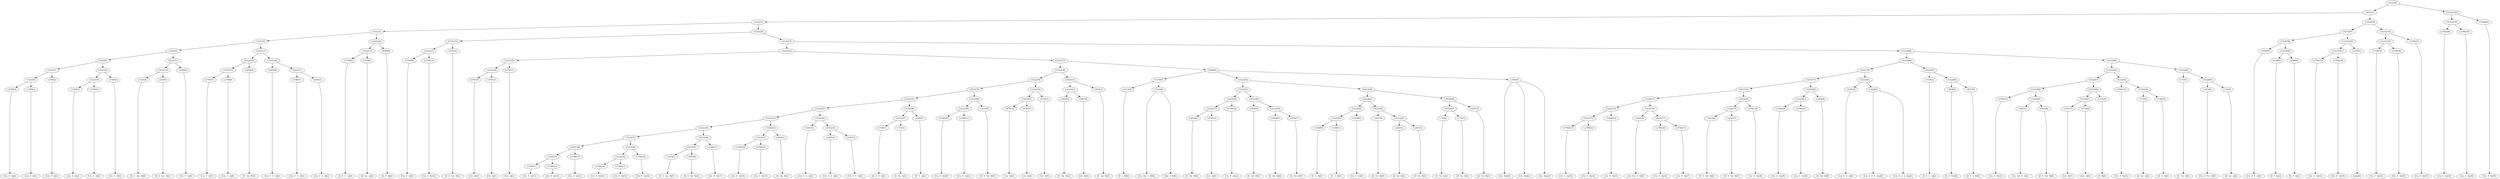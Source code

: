 digraph sample{
"L2784(0)"->"[Cis  E  A](0)"
"L2784(1)"->"[Cis  E  A](1)"
"L5222(8)"->"L2784(0)"
"L5222(8)"->"L2784(1)"
"L2784(2)"->"[Cis  E  A](2)"
"L5222(7)"->"L5222(8)"
"L5222(7)"->"L2784(2)"
"L2784(3)"->"[Cis  E  A](3)"
"L2784(4)"->"[Cis  E  A](4)"
"L5222(10)"->"L2784(3)"
"L5222(10)"->"L2784(4)"
"L2784(5)"->"[Cis  E  A](5)"
"L5222(9)"->"L5222(10)"
"L5222(9)"->"L2784(5)"
"L5222(6)"->"L5222(7)"
"L5222(6)"->"L5222(9)"
"L1610(0)"->"[D  E  Gis  B](0)"
"L1610(1)"->"[D  E  Gis  B](1)"
"L5222(12)"->"L1610(0)"
"L5222(12)"->"L1610(1)"
"L2784(6)"->"[Cis  E  A](6)"
"L5222(11)"->"L5222(12)"
"L5222(11)"->"L2784(6)"
"L5222(5)"->"L5222(6)"
"L5222(5)"->"L5222(11)"
"L2784(7)"->"[Cis  E  A](7)"
"L2784(8)"->"[Cis  E  A](8)"
"L5222(15)"->"L2784(7)"
"L5222(15)"->"L2784(8)"
"L2854(0)"->"[E  Gis  B](0)"
"L5222(14)"->"L5222(15)"
"L5222(14)"->"L2854(0)"
"L4365(0)"->"[Cis  E  G  A](0)"
"L4365(1)"->"[Cis  E  G  A](1)"
"L4365(2)"->"[Cis  E  G  A](2)"
"L5222(17)"->"L4365(1)"
"L5222(17)"->"L4365(2)"
"L5222(16)"->"L4365(0)"
"L5222(16)"->"L5222(17)"
"L5222(13)"->"L5222(14)"
"L5222(13)"->"L5222(16)"
"L5222(4)"->"L5222(5)"
"L5222(4)"->"L5222(13)"
"L3730(0)"->"[D  E  G  A](0)"
"L710(0)"->"[D  Fis  A](0)"
"L5222(19)"->"L3730(0)"
"L5222(19)"->"L710(0)"
"L4388(0)"->"[D  F  A](0)"
"L5222(18)"->"L5222(19)"
"L5222(18)"->"L4388(0)"
"L5222(3)"->"L5222(4)"
"L5222(3)"->"L5222(18)"
"L2784(9)"->"[Cis  E  A](9)"
"L2784(10)"->"[Cis  E  A](10)"
"L5222(22)"->"L2784(9)"
"L5222(22)"->"L2784(10)"
"L1610(2)"->"[D  E  Gis  B](2)"
"L5222(21)"->"L5222(22)"
"L5222(21)"->"L1610(2)"
"L4781(0)"->"[Cis  A](0)"
"L4781(1)"->"[Cis  A](1)"
"L5222(26)"->"L4781(0)"
"L5222(26)"->"L4781(1)"
"L4781(2)"->"[Cis  A](2)"
"L5222(25)"->"L5222(26)"
"L5222(25)"->"L4781(2)"
"L2784(11)"->"[Cis  E  A](11)"
"L2784(12)"->"[Cis  E  A](12)"
"L5222(37)"->"L2784(11)"
"L5222(37)"->"L2784(12)"
"L2784(13)"->"[Cis  E  A](13)"
"L5222(36)"->"L5222(37)"
"L5222(36)"->"L2784(13)"
"L2784(14)"->"[Cis  E  A](14)"
"L2784(15)"->"[Cis  E  A](15)"
"L5222(39)"->"L2784(14)"
"L5222(39)"->"L2784(15)"
"L2784(16)"->"[Cis  E  A](16)"
"L5222(38)"->"L5222(39)"
"L5222(38)"->"L2784(16)"
"L5222(35)"->"L5222(36)"
"L5222(35)"->"L5222(38)"
"L1610(3)"->"[D  E  Gis  B](3)"
"L1610(4)"->"[D  E  Gis  B](4)"
"L5222(41)"->"L1610(3)"
"L5222(41)"->"L1610(4)"
"L2784(17)"->"[Cis  E  A](17)"
"L5222(40)"->"L5222(41)"
"L5222(40)"->"L2784(17)"
"L5222(34)"->"L5222(35)"
"L5222(34)"->"L5222(40)"
"L2784(18)"->"[Cis  E  A](18)"
"L2784(19)"->"[Cis  E  A](19)"
"L5222(43)"->"L2784(18)"
"L5222(43)"->"L2784(19)"
"L2854(1)"->"[E  Gis  B](1)"
"L5222(42)"->"L5222(43)"
"L5222(42)"->"L2854(1)"
"L5222(33)"->"L5222(34)"
"L5222(33)"->"L5222(42)"
"L4365(3)"->"[Cis  E  G  A](3)"
"L4365(4)"->"[Cis  E  G  A](4)"
"L4365(5)"->"[Cis  E  G  A](5)"
"L5222(45)"->"L4365(4)"
"L5222(45)"->"L4365(5)"
"L5222(44)"->"L4365(3)"
"L5222(44)"->"L5222(45)"
"L5222(32)"->"L5222(33)"
"L5222(32)"->"L5222(44)"
"L3730(1)"->"[D  E  G  A](1)"
"L710(1)"->"[D  Fis  A](1)"
"L5222(47)"->"L3730(1)"
"L5222(47)"->"L710(1)"
"L4388(1)"->"[D  F  A](1)"
"L5222(46)"->"L5222(47)"
"L5222(46)"->"L4388(1)"
"L5222(31)"->"L5222(32)"
"L5222(31)"->"L5222(46)"
"L2784(20)"->"[Cis  E  A](20)"
"L2784(21)"->"[Cis  E  A](21)"
"L5222(49)"->"L2784(20)"
"L5222(49)"->"L2784(21)"
"L1610(5)"->"[D  E  Gis  B](5)"
"L5222(48)"->"L5222(49)"
"L5222(48)"->"L1610(5)"
"L5222(30)"->"L5222(31)"
"L5222(30)"->"L5222(48)"
"L4781(3)"->"[Cis  A](3)"
"L4781(4)"->"[Cis  A](4)"
"L5222(51)"->"L4781(3)"
"L5222(51)"->"L4781(4)"
"L4781(5)"->"[Cis  A](5)"
"L5222(50)"->"L5222(51)"
"L5222(50)"->"L4781(5)"
"L5222(29)"->"L5222(30)"
"L5222(29)"->"L5222(50)"
"L2854(2)"->"[E  Gis  B](2)"
"L3907(0)"->"[Gis  B](0)"
"L5222(53)"->"L2854(2)"
"L5222(53)"->"L3907(0)"
"L2854(3)"->"[E  Gis  B](3)"
"L5222(52)"->"L5222(53)"
"L5222(52)"->"L2854(3)"
"L5222(28)"->"L5222(29)"
"L5222(28)"->"L5222(52)"
"L5152(0)"->"[E  A  B](0)"
"L5162(0)"->"[Cis  Dis  A  B](0)"
"L5162(0)"->"[Dis  A  B](0)"
"L5179(0)"->"L5152(0)"
"L5179(0)"->"L5162(0)"
"L2854(4)"->"[E  Gis  B](4)"
"L4781(6)"->"[Cis  A](6)"
"L5222(57)"->"L2854(4)"
"L5222(57)"->"L4781(6)"
"L2784(22)"->"[Cis  E  A](22)"
"L5222(56)"->"L5222(57)"
"L5222(56)"->"L2784(22)"
"L2854(5)"->"[E  Gis  B](5)"
"L2854(6)"->"[E  Gis  B](6)"
"L2854(7)"->"[E  Gis  B](7)"
"L5222(59)"->"L2854(6)"
"L5222(59)"->"L2854(7)"
"L5222(58)"->"L2854(5)"
"L5222(58)"->"L5222(59)"
"L5222(55)"->"L5222(56)"
"L5222(55)"->"L5222(58)"
"L1300(0)"->"[E  G  B](0)"
"L1300(1)"->"[E  G  B](1)"
"L5222(63)"->"L1300(0)"
"L5222(63)"->"L1300(1)"
"L3258(0)"->"[Cis  E  G](0)"
"L5222(62)"->"L5222(63)"
"L5222(62)"->"L3258(0)"
"L2937(0)"->"[D  Fis  B](0)"
"L2937(1)"->"[D  Fis  B](1)"
"L2937(2)"->"[D  Fis  B](2)"
"L5222(65)"->"L2937(1)"
"L5222(65)"->"L2937(2)"
"L5222(64)"->"L2937(0)"
"L5222(64)"->"L5222(65)"
"L5222(61)"->"L5222(62)"
"L5222(61)"->"L5222(64)"
"L710(2)"->"[D  Fis  A](2)"
"L710(3)"->"[D  Fis  A](3)"
"L5222(67)"->"L710(2)"
"L5222(67)"->"L710(3)"
"L2937(3)"->"[D  Fis  B](3)"
"L5222(66)"->"L5222(67)"
"L5222(66)"->"L2937(3)"
"L5222(60)"->"L5222(61)"
"L5222(60)"->"L5222(66)"
"L5222(54)"->"L5222(55)"
"L5222(54)"->"L5222(60)"
"L-901(0)"->"[Cis  Dis](0)"
"L-901(0)"->"[Cis  Dis](1)"
"L-901(0)"->"[Cis  Dis](2)"
"L5094(0)"->"L5179(0)"
"L5094(0)"->"L5222(54)"
"L5094(0)"->"L-901(0)"
"L5222(27)"->"L5222(28)"
"L5222(27)"->"L5094(0)"
"L5222(24)"->"L5222(25)"
"L5222(24)"->"L5222(27)"
"L2784(23)"->"[Cis  E  A](23)"
"L2784(24)"->"[Cis  E  A](24)"
"L5222(75)"->"L2784(23)"
"L5222(75)"->"L2784(24)"
"L2784(25)"->"[Cis  E  A](25)"
"L5222(74)"->"L5222(75)"
"L5222(74)"->"L2784(25)"
"L2567(0)"->"[Cis  Dis  E  A](0)"
"L2784(26)"->"[Cis  E  A](26)"
"L2784(27)"->"[Cis  E  A](27)"
"L5222(77)"->"L2784(26)"
"L5222(77)"->"L2784(27)"
"L5222(76)"->"L2567(0)"
"L5222(76)"->"L5222(77)"
"L5222(73)"->"L5222(74)"
"L5222(73)"->"L5222(76)"
"L1610(6)"->"[D  E  Gis  B](6)"
"L1610(7)"->"[D  E  Gis  B](7)"
"L5222(79)"->"L1610(6)"
"L5222(79)"->"L1610(7)"
"L2784(28)"->"[Cis  E  A](28)"
"L5222(78)"->"L5222(79)"
"L5222(78)"->"L2784(28)"
"L5222(72)"->"L5222(73)"
"L5222(72)"->"L5222(78)"
"L2784(29)"->"[Cis  E  A](29)"
"L2784(30)"->"[Cis  E  A](30)"
"L5222(81)"->"L2784(29)"
"L5222(81)"->"L2784(30)"
"L2854(8)"->"[E  Gis  B](8)"
"L5222(80)"->"L5222(81)"
"L5222(80)"->"L2854(8)"
"L5222(71)"->"L5222(72)"
"L5222(71)"->"L5222(80)"
"L4365(6)"->"[Cis  E  G  A](6)"
"L1628(0)"->"[Cis  E  G  A  Ais](0)"
"L1628(0)"->"[Cis  E  G  A  Ais](1)"
"L5222(82)"->"L4365(6)"
"L5222(82)"->"L1628(0)"
"L5222(70)"->"L5222(71)"
"L5222(70)"->"L5222(82)"
"L3730(2)"->"[D  E  G  A](2)"
"L3828(0)"->"[D  E  Fis](0)"
"L4537(0)"->"[D  F  A  B](0)"
"L5222(84)"->"L3828(0)"
"L5222(84)"->"L4537(0)"
"L5222(83)"->"L3730(2)"
"L5222(83)"->"L5222(84)"
"L5222(69)"->"L5222(70)"
"L5222(69)"->"L5222(83)"
"L2784(31)"->"[Cis  E  A](31)"
"L2567(1)"->"[Cis  Dis  E  A](1)"
"L1610(8)"->"[D  E  Gis  B](8)"
"L5222(89)"->"L2567(1)"
"L5222(89)"->"L1610(8)"
"L5222(88)"->"L2784(31)"
"L5222(88)"->"L5222(89)"
"L4781(7)"->"[Cis  A](7)"
"L4734(0)"->"[Gis  A](0)"
"L5222(91)"->"L4781(7)"
"L5222(91)"->"L4734(0)"
"L3131(0)"->"[A  B](0)"
"L5222(90)"->"L5222(91)"
"L5222(90)"->"L3131(0)"
"L5222(87)"->"L5222(88)"
"L5222(87)"->"L5222(90)"
"L2784(32)"->"[Cis  E  A](32)"
"L710(4)"->"[D  Fis  A](4)"
"L1283(0)"->"[E  G  A](0)"
"L5222(93)"->"L710(4)"
"L5222(93)"->"L1283(0)"
"L5222(92)"->"L2784(32)"
"L5222(92)"->"L5222(93)"
"L5222(86)"->"L5222(87)"
"L5222(86)"->"L5222(92)"
"L710(5)"->"[D  Fis  A](5)"
"L1810(0)"->"[Cis  D  Fis  A](0)"
"L710(6)"->"[D  Fis  A](6)"
"L5222(95)"->"L1810(0)"
"L5222(95)"->"L710(6)"
"L5222(94)"->"L710(5)"
"L5222(94)"->"L5222(95)"
"L5222(85)"->"L5222(86)"
"L5222(85)"->"L5222(94)"
"L5222(68)"->"L5222(69)"
"L5222(68)"->"L5222(85)"
"L5222(23)"->"L5222(24)"
"L5222(23)"->"L5222(68)"
"L5222(20)"->"L5222(21)"
"L5222(20)"->"L5222(23)"
"L5222(2)"->"L5222(3)"
"L5222(2)"->"L5222(20)"
"L2526(0)"->"[Cis  D  F  A](0)"
"L4388(2)"->"[D  F  A](2)"
"L4388(3)"->"[D  F  A](3)"
"L5222(99)"->"L4388(2)"
"L5222(99)"->"L4388(3)"
"L5222(98)"->"L2526(0)"
"L5222(98)"->"L5222(99)"
"L2784(33)"->"[Cis  E  A](33)"
"L2784(34)"->"[Cis  E  A](34)"
"L5222(101)"->"L2784(33)"
"L5222(101)"->"L2784(34)"
"L2185(0)"->"[rest](0)"
"L5222(100)"->"L5222(101)"
"L5222(100)"->"L2185(0)"
"L5222(97)"->"L5222(98)"
"L5222(97)"->"L5222(100)"
"L2784(35)"->"[Cis  E  A](35)"
"L2784(36)"->"[Cis  E  A](36)"
"L5222(103)"->"L2784(35)"
"L5222(103)"->"L2784(36)"
"L2784(37)"->"[Cis  E  A](37)"
"L5222(102)"->"L5222(103)"
"L5222(102)"->"L2784(37)"
"L5222(96)"->"L5222(97)"
"L5222(96)"->"L5222(102)"
"L5222(1)"->"L5222(2)"
"L5222(1)"->"L5222(96)"
"L2784(38)"->"[Cis  E  A](38)"
"L2784(39)"->"[Cis  E  A](39)"
"L5222(105)"->"L2784(38)"
"L5222(105)"->"L2784(39)"
"L2784(40)"->"[Cis  E  A](40)"
"L5222(104)"->"L5222(105)"
"L5222(104)"->"L2784(40)"
"L5222(0)"->"L5222(1)"
"L5222(0)"->"L5222(104)"
{rank = min; "L5222(0)"}
{rank = same; "L5222(1)"; "L5222(104)";}
{rank = same; "L5222(2)"; "L5222(96)"; "L5222(105)"; "L2784(40)";}
{rank = same; "L5222(3)"; "L5222(20)"; "L5222(97)"; "L5222(102)"; "L2784(38)"; "L2784(39)";}
{rank = same; "L5222(4)"; "L5222(18)"; "L5222(21)"; "L5222(23)"; "L5222(98)"; "L5222(100)"; "L5222(103)"; "L2784(37)";}
{rank = same; "L5222(5)"; "L5222(13)"; "L5222(19)"; "L4388(0)"; "L5222(22)"; "L1610(2)"; "L5222(24)"; "L5222(68)"; "L2526(0)"; "L5222(99)"; "L5222(101)"; "L2185(0)"; "L2784(35)"; "L2784(36)";}
{rank = same; "L5222(6)"; "L5222(11)"; "L5222(14)"; "L5222(16)"; "L3730(0)"; "L710(0)"; "L2784(9)"; "L2784(10)"; "L5222(25)"; "L5222(27)"; "L5222(69)"; "L5222(85)"; "L4388(2)"; "L4388(3)"; "L2784(33)"; "L2784(34)";}
{rank = same; "L5222(7)"; "L5222(9)"; "L5222(12)"; "L2784(6)"; "L5222(15)"; "L2854(0)"; "L4365(0)"; "L5222(17)"; "L5222(26)"; "L4781(2)"; "L5222(28)"; "L5094(0)"; "L5222(70)"; "L5222(83)"; "L5222(86)"; "L5222(94)";}
{rank = same; "L5222(8)"; "L2784(2)"; "L5222(10)"; "L2784(5)"; "L1610(0)"; "L1610(1)"; "L2784(7)"; "L2784(8)"; "L4365(1)"; "L4365(2)"; "L4781(0)"; "L4781(1)"; "L5222(29)"; "L5222(52)"; "L5179(0)"; "L5222(54)"; "L-901(0)"; "L5222(71)"; "L5222(82)"; "L3730(2)"; "L5222(84)"; "L5222(87)"; "L5222(92)"; "L710(5)"; "L5222(95)";}
{rank = same; "L2784(0)"; "L2784(1)"; "L2784(3)"; "L2784(4)"; "L5222(30)"; "L5222(50)"; "L5222(53)"; "L2854(3)"; "L5152(0)"; "L5162(0)"; "L5222(55)"; "L5222(60)"; "L5222(72)"; "L5222(80)"; "L4365(6)"; "L1628(0)"; "L3828(0)"; "L4537(0)"; "L5222(88)"; "L5222(90)"; "L2784(32)"; "L5222(93)"; "L1810(0)"; "L710(6)";}
{rank = same; "L5222(31)"; "L5222(48)"; "L5222(51)"; "L4781(5)"; "L2854(2)"; "L3907(0)"; "L5222(56)"; "L5222(58)"; "L5222(61)"; "L5222(66)"; "L5222(73)"; "L5222(78)"; "L5222(81)"; "L2854(8)"; "L2784(31)"; "L5222(89)"; "L5222(91)"; "L3131(0)"; "L710(4)"; "L1283(0)";}
{rank = same; "L5222(32)"; "L5222(46)"; "L5222(49)"; "L1610(5)"; "L4781(3)"; "L4781(4)"; "L5222(57)"; "L2784(22)"; "L2854(5)"; "L5222(59)"; "L5222(62)"; "L5222(64)"; "L5222(67)"; "L2937(3)"; "L5222(74)"; "L5222(76)"; "L5222(79)"; "L2784(28)"; "L2784(29)"; "L2784(30)"; "L2567(1)"; "L1610(8)"; "L4781(7)"; "L4734(0)";}
{rank = same; "L5222(33)"; "L5222(44)"; "L5222(47)"; "L4388(1)"; "L2784(20)"; "L2784(21)"; "L2854(4)"; "L4781(6)"; "L2854(6)"; "L2854(7)"; "L5222(63)"; "L3258(0)"; "L2937(0)"; "L5222(65)"; "L710(2)"; "L710(3)"; "L5222(75)"; "L2784(25)"; "L2567(0)"; "L5222(77)"; "L1610(6)"; "L1610(7)";}
{rank = same; "L5222(34)"; "L5222(42)"; "L4365(3)"; "L5222(45)"; "L3730(1)"; "L710(1)"; "L1300(0)"; "L1300(1)"; "L2937(1)"; "L2937(2)"; "L2784(23)"; "L2784(24)"; "L2784(26)"; "L2784(27)";}
{rank = same; "L5222(35)"; "L5222(40)"; "L5222(43)"; "L2854(1)"; "L4365(4)"; "L4365(5)";}
{rank = same; "L5222(36)"; "L5222(38)"; "L5222(41)"; "L2784(17)"; "L2784(18)"; "L2784(19)";}
{rank = same; "L5222(37)"; "L2784(13)"; "L5222(39)"; "L2784(16)"; "L1610(3)"; "L1610(4)";}
{rank = same; "L2784(11)"; "L2784(12)"; "L2784(14)"; "L2784(15)";}
{rank = max; "[A  B](0)"; "[Cis  A](0)"; "[Cis  A](1)"; "[Cis  A](2)"; "[Cis  A](3)"; "[Cis  A](4)"; "[Cis  A](5)"; "[Cis  A](6)"; "[Cis  A](7)"; "[Cis  D  F  A](0)"; "[Cis  D  Fis  A](0)"; "[Cis  Dis  A  B](0)"; "[Cis  Dis  E  A](0)"; "[Cis  Dis  E  A](1)"; "[Cis  Dis](0)"; "[Cis  Dis](1)"; "[Cis  Dis](2)"; "[Cis  E  A](0)"; "[Cis  E  A](1)"; "[Cis  E  A](10)"; "[Cis  E  A](11)"; "[Cis  E  A](12)"; "[Cis  E  A](13)"; "[Cis  E  A](14)"; "[Cis  E  A](15)"; "[Cis  E  A](16)"; "[Cis  E  A](17)"; "[Cis  E  A](18)"; "[Cis  E  A](19)"; "[Cis  E  A](2)"; "[Cis  E  A](20)"; "[Cis  E  A](21)"; "[Cis  E  A](22)"; "[Cis  E  A](23)"; "[Cis  E  A](24)"; "[Cis  E  A](25)"; "[Cis  E  A](26)"; "[Cis  E  A](27)"; "[Cis  E  A](28)"; "[Cis  E  A](29)"; "[Cis  E  A](3)"; "[Cis  E  A](30)"; "[Cis  E  A](31)"; "[Cis  E  A](32)"; "[Cis  E  A](33)"; "[Cis  E  A](34)"; "[Cis  E  A](35)"; "[Cis  E  A](36)"; "[Cis  E  A](37)"; "[Cis  E  A](38)"; "[Cis  E  A](39)"; "[Cis  E  A](4)"; "[Cis  E  A](40)"; "[Cis  E  A](5)"; "[Cis  E  A](6)"; "[Cis  E  A](7)"; "[Cis  E  A](8)"; "[Cis  E  A](9)"; "[Cis  E  G  A  Ais](0)"; "[Cis  E  G  A  Ais](1)"; "[Cis  E  G  A](0)"; "[Cis  E  G  A](1)"; "[Cis  E  G  A](2)"; "[Cis  E  G  A](3)"; "[Cis  E  G  A](4)"; "[Cis  E  G  A](5)"; "[Cis  E  G  A](6)"; "[Cis  E  G](0)"; "[D  E  Fis](0)"; "[D  E  G  A](0)"; "[D  E  G  A](1)"; "[D  E  G  A](2)"; "[D  E  Gis  B](0)"; "[D  E  Gis  B](1)"; "[D  E  Gis  B](2)"; "[D  E  Gis  B](3)"; "[D  E  Gis  B](4)"; "[D  E  Gis  B](5)"; "[D  E  Gis  B](6)"; "[D  E  Gis  B](7)"; "[D  E  Gis  B](8)"; "[D  F  A  B](0)"; "[D  F  A](0)"; "[D  F  A](1)"; "[D  F  A](2)"; "[D  F  A](3)"; "[D  Fis  A](0)"; "[D  Fis  A](1)"; "[D  Fis  A](2)"; "[D  Fis  A](3)"; "[D  Fis  A](4)"; "[D  Fis  A](5)"; "[D  Fis  A](6)"; "[D  Fis  B](0)"; "[D  Fis  B](1)"; "[D  Fis  B](2)"; "[D  Fis  B](3)"; "[Dis  A  B](0)"; "[E  A  B](0)"; "[E  G  A](0)"; "[E  G  B](0)"; "[E  G  B](1)"; "[E  Gis  B](0)"; "[E  Gis  B](1)"; "[E  Gis  B](2)"; "[E  Gis  B](3)"; "[E  Gis  B](4)"; "[E  Gis  B](5)"; "[E  Gis  B](6)"; "[E  Gis  B](7)"; "[E  Gis  B](8)"; "[Gis  A](0)"; "[Gis  B](0)"; "[rest](0)";}
}
